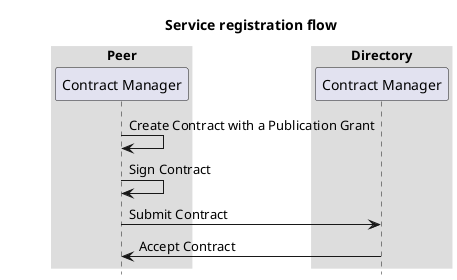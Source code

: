 @startuml
title: Service registration flow

box "Peer"
  participant "Contract Manager" as contractManagerPeer
end box
box "Directory"
  participant "Contract Manager" as contractManagerDirectory
end box

contractManagerPeer -> contractManagerPeer: Create Contract with a Publication Grant
contractManagerPeer -> contractManagerPeer: Sign Contract
contractManagerPeer -> contractManagerDirectory: Submit Contract
contractManagerDirectory -> contractManagerPeer: Accept Contract

skinparam sequenceBoxBorderColor #transparent
skinparam boxPadding 50
hide footbox
@enduml
